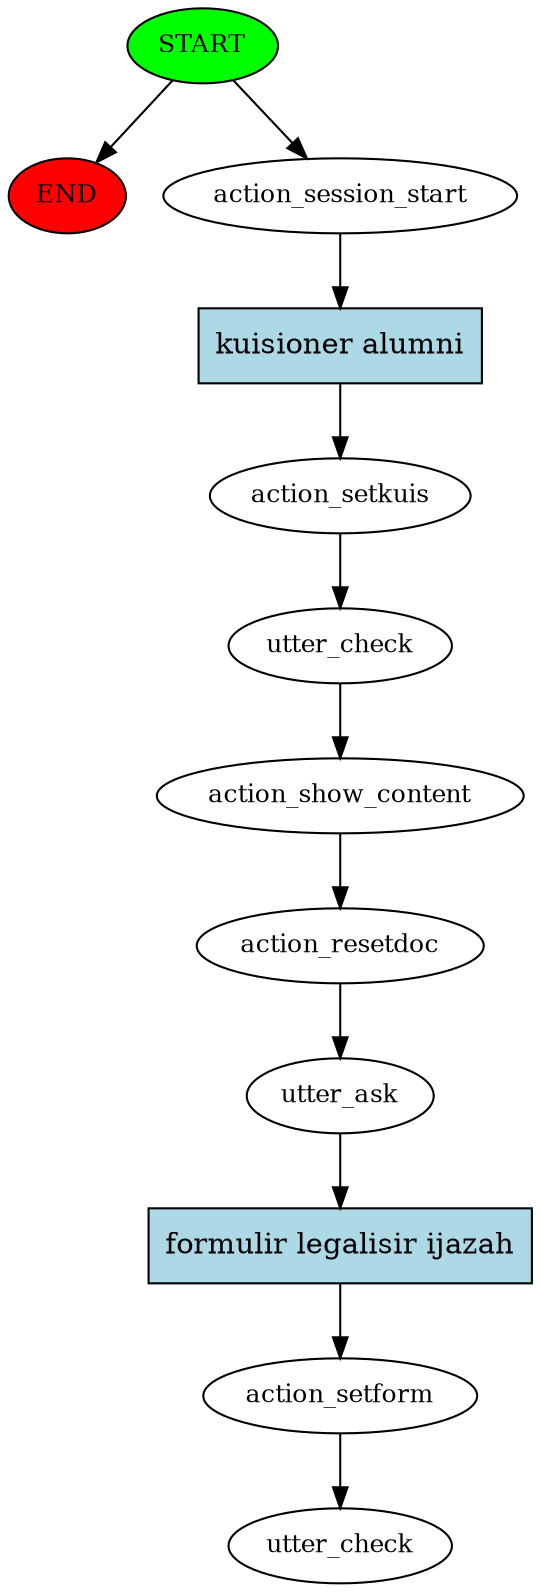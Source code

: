 digraph  {
0 [class="start active", fillcolor=green, fontsize=12, label=START, style=filled];
"-1" [class=end, fillcolor=red, fontsize=12, label=END, style=filled];
1 [class=active, fontsize=12, label=action_session_start];
2 [class=active, fontsize=12, label=action_setkuis];
3 [class=active, fontsize=12, label=utter_check];
4 [class=active, fontsize=12, label=action_show_content];
5 [class=active, fontsize=12, label=action_resetdoc];
6 [class=active, fontsize=12, label=utter_ask];
7 [class=active, fontsize=12, label=action_setform];
8 [class="dashed active", fontsize=12, label=utter_check];
9 [class="intent active", fillcolor=lightblue, label="kuisioner alumni", shape=rect, style=filled];
10 [class="intent active", fillcolor=lightblue, label="formulir legalisir ijazah", shape=rect, style=filled];
0 -> "-1"  [class="", key=NONE, label=""];
0 -> 1  [class=active, key=NONE, label=""];
1 -> 9  [class=active, key=0];
2 -> 3  [class=active, key=NONE, label=""];
3 -> 4  [class=active, key=NONE, label=""];
4 -> 5  [class=active, key=NONE, label=""];
5 -> 6  [class=active, key=NONE, label=""];
6 -> 10  [class=active, key=0];
7 -> 8  [class=active, key=NONE, label=""];
9 -> 2  [class=active, key=0];
10 -> 7  [class=active, key=0];
}
